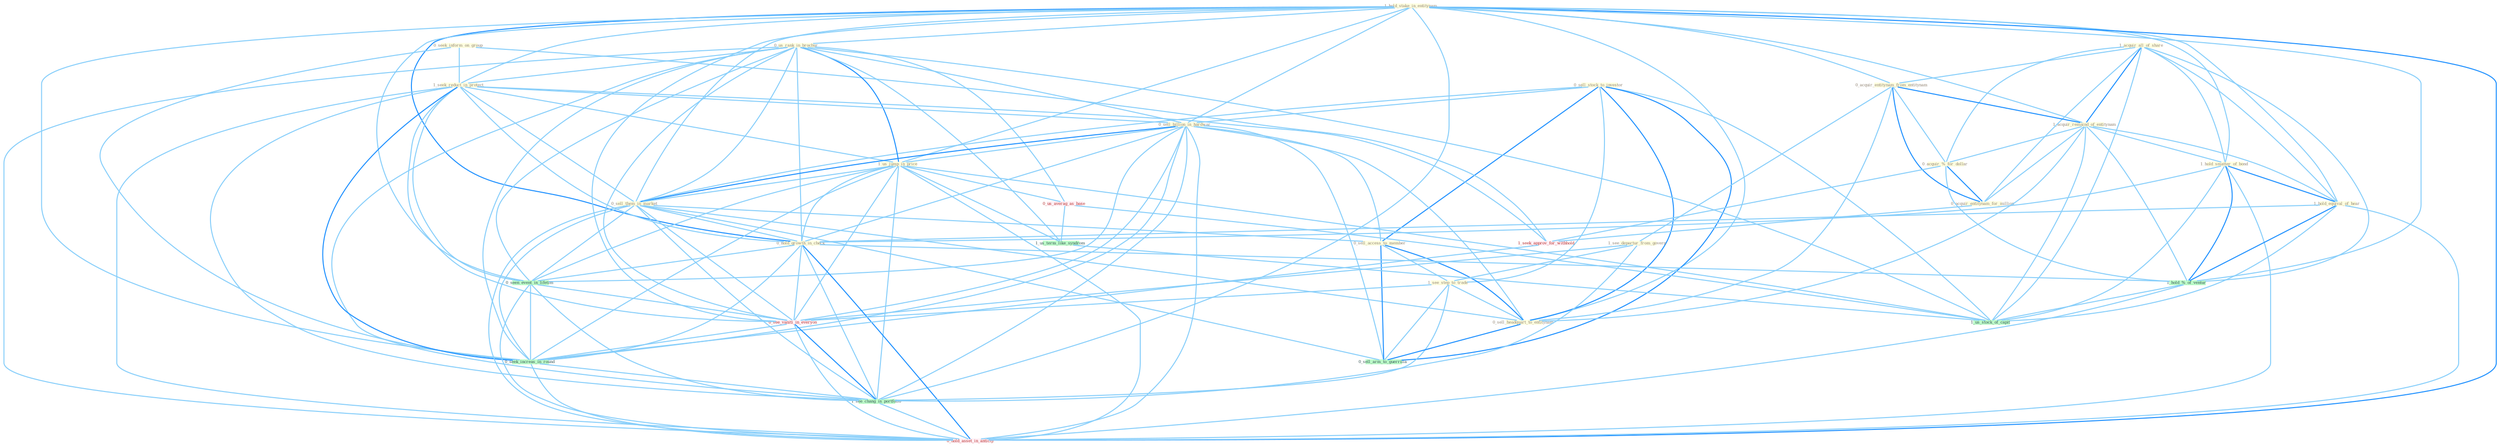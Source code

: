Graph G{ 
    node
    [shape=polygon,style=filled,width=.5,height=.06,color="#BDFCC9",fixedsize=true,fontsize=4,
    fontcolor="#2f4f4f"];
    {node
    [color="#ffffe0", fontcolor="#8b7d6b"] "1_acquir_all_of_share " "1_hold_stake_in_entitynam " "0_sell_stock_to_investor " "0_seek_inform_on_group " "0_us_rank_in_brochur " "0_acquir_entitynam_from_entitynam " "1_acquir_remaind_of_entitynam " "0_acquir_%_for_dollar " "1_seek_reduct_in_protect " "1_hold_smatter_of_bond " "0_sell_billion_in_hardwar " "1_us_jump_in_price " "0_sell_them_in_market " "0_sell_access_to_member " "1_hold_equival_of_hear " "1_see_departur_from_govern " "0_hold_growth_in_check " "1_see_step_to_trade " "0_acquir_entitynam_for_million " "0_sell_headquart_to_entitynam "}
{node [color="#fff0f5", fontcolor="#b22222"] "0_us_averag_as_base " "1_seek_approv_for_withhold " "0_see_vaniti_in_everyon " "0_hold_asset_in_anticip "}
edge [color="#B0E2FF"];

	"1_acquir_all_of_share " -- "0_acquir_entitynam_from_entitynam " [w="1", color="#87cefa" ];
	"1_acquir_all_of_share " -- "1_acquir_remaind_of_entitynam " [w="2", color="#1e90ff" , len=0.8];
	"1_acquir_all_of_share " -- "0_acquir_%_for_dollar " [w="1", color="#87cefa" ];
	"1_acquir_all_of_share " -- "1_hold_smatter_of_bond " [w="1", color="#87cefa" ];
	"1_acquir_all_of_share " -- "1_hold_equival_of_hear " [w="1", color="#87cefa" ];
	"1_acquir_all_of_share " -- "0_acquir_entitynam_for_million " [w="1", color="#87cefa" ];
	"1_acquir_all_of_share " -- "1_hold_%_of_ventur " [w="1", color="#87cefa" ];
	"1_acquir_all_of_share " -- "1_us_stock_of_capit " [w="1", color="#87cefa" ];
	"1_hold_stake_in_entitynam " -- "0_us_rank_in_brochur " [w="1", color="#87cefa" ];
	"1_hold_stake_in_entitynam " -- "0_acquir_entitynam_from_entitynam " [w="1", color="#87cefa" ];
	"1_hold_stake_in_entitynam " -- "1_acquir_remaind_of_entitynam " [w="1", color="#87cefa" ];
	"1_hold_stake_in_entitynam " -- "1_seek_reduct_in_protect " [w="1", color="#87cefa" ];
	"1_hold_stake_in_entitynam " -- "1_hold_smatter_of_bond " [w="1", color="#87cefa" ];
	"1_hold_stake_in_entitynam " -- "0_sell_billion_in_hardwar " [w="1", color="#87cefa" ];
	"1_hold_stake_in_entitynam " -- "1_us_jump_in_price " [w="1", color="#87cefa" ];
	"1_hold_stake_in_entitynam " -- "0_sell_them_in_market " [w="1", color="#87cefa" ];
	"1_hold_stake_in_entitynam " -- "1_hold_equival_of_hear " [w="1", color="#87cefa" ];
	"1_hold_stake_in_entitynam " -- "0_hold_growth_in_check " [w="2", color="#1e90ff" , len=0.8];
	"1_hold_stake_in_entitynam " -- "0_sell_headquart_to_entitynam " [w="1", color="#87cefa" ];
	"1_hold_stake_in_entitynam " -- "0_seen_event_in_lifetim " [w="1", color="#87cefa" ];
	"1_hold_stake_in_entitynam " -- "1_hold_%_of_ventur " [w="1", color="#87cefa" ];
	"1_hold_stake_in_entitynam " -- "0_see_vaniti_in_everyon " [w="1", color="#87cefa" ];
	"1_hold_stake_in_entitynam " -- "0_seek_increas_in_round " [w="1", color="#87cefa" ];
	"1_hold_stake_in_entitynam " -- "1_see_chang_in_portfolio " [w="1", color="#87cefa" ];
	"1_hold_stake_in_entitynam " -- "0_hold_asset_in_anticip " [w="2", color="#1e90ff" , len=0.8];
	"0_sell_stock_to_investor " -- "0_sell_billion_in_hardwar " [w="1", color="#87cefa" ];
	"0_sell_stock_to_investor " -- "0_sell_them_in_market " [w="1", color="#87cefa" ];
	"0_sell_stock_to_investor " -- "0_sell_access_to_member " [w="2", color="#1e90ff" , len=0.8];
	"0_sell_stock_to_investor " -- "1_see_step_to_trade " [w="1", color="#87cefa" ];
	"0_sell_stock_to_investor " -- "0_sell_headquart_to_entitynam " [w="2", color="#1e90ff" , len=0.8];
	"0_sell_stock_to_investor " -- "0_sell_arm_to_guerrilla " [w="2", color="#1e90ff" , len=0.8];
	"0_sell_stock_to_investor " -- "1_us_stock_of_capit " [w="1", color="#87cefa" ];
	"0_seek_inform_on_group " -- "1_seek_reduct_in_protect " [w="1", color="#87cefa" ];
	"0_seek_inform_on_group " -- "1_seek_approv_for_withhold " [w="1", color="#87cefa" ];
	"0_seek_inform_on_group " -- "0_seek_increas_in_round " [w="1", color="#87cefa" ];
	"0_us_rank_in_brochur " -- "1_seek_reduct_in_protect " [w="1", color="#87cefa" ];
	"0_us_rank_in_brochur " -- "0_sell_billion_in_hardwar " [w="1", color="#87cefa" ];
	"0_us_rank_in_brochur " -- "1_us_jump_in_price " [w="2", color="#1e90ff" , len=0.8];
	"0_us_rank_in_brochur " -- "0_sell_them_in_market " [w="1", color="#87cefa" ];
	"0_us_rank_in_brochur " -- "0_hold_growth_in_check " [w="1", color="#87cefa" ];
	"0_us_rank_in_brochur " -- "0_seen_event_in_lifetim " [w="1", color="#87cefa" ];
	"0_us_rank_in_brochur " -- "0_us_averag_as_base " [w="1", color="#87cefa" ];
	"0_us_rank_in_brochur " -- "1_us_term_like_syndrom " [w="1", color="#87cefa" ];
	"0_us_rank_in_brochur " -- "0_see_vaniti_in_everyon " [w="1", color="#87cefa" ];
	"0_us_rank_in_brochur " -- "0_seek_increas_in_round " [w="1", color="#87cefa" ];
	"0_us_rank_in_brochur " -- "1_us_stock_of_capit " [w="1", color="#87cefa" ];
	"0_us_rank_in_brochur " -- "1_see_chang_in_portfolio " [w="1", color="#87cefa" ];
	"0_us_rank_in_brochur " -- "0_hold_asset_in_anticip " [w="1", color="#87cefa" ];
	"0_acquir_entitynam_from_entitynam " -- "1_acquir_remaind_of_entitynam " [w="2", color="#1e90ff" , len=0.8];
	"0_acquir_entitynam_from_entitynam " -- "0_acquir_%_for_dollar " [w="1", color="#87cefa" ];
	"0_acquir_entitynam_from_entitynam " -- "1_see_departur_from_govern " [w="1", color="#87cefa" ];
	"0_acquir_entitynam_from_entitynam " -- "0_acquir_entitynam_for_million " [w="2", color="#1e90ff" , len=0.8];
	"0_acquir_entitynam_from_entitynam " -- "0_sell_headquart_to_entitynam " [w="1", color="#87cefa" ];
	"1_acquir_remaind_of_entitynam " -- "0_acquir_%_for_dollar " [w="1", color="#87cefa" ];
	"1_acquir_remaind_of_entitynam " -- "1_hold_smatter_of_bond " [w="1", color="#87cefa" ];
	"1_acquir_remaind_of_entitynam " -- "1_hold_equival_of_hear " [w="1", color="#87cefa" ];
	"1_acquir_remaind_of_entitynam " -- "0_acquir_entitynam_for_million " [w="1", color="#87cefa" ];
	"1_acquir_remaind_of_entitynam " -- "0_sell_headquart_to_entitynam " [w="1", color="#87cefa" ];
	"1_acquir_remaind_of_entitynam " -- "1_hold_%_of_ventur " [w="1", color="#87cefa" ];
	"1_acquir_remaind_of_entitynam " -- "1_us_stock_of_capit " [w="1", color="#87cefa" ];
	"0_acquir_%_for_dollar " -- "0_acquir_entitynam_for_million " [w="2", color="#1e90ff" , len=0.8];
	"0_acquir_%_for_dollar " -- "1_seek_approv_for_withhold " [w="1", color="#87cefa" ];
	"0_acquir_%_for_dollar " -- "1_hold_%_of_ventur " [w="1", color="#87cefa" ];
	"1_seek_reduct_in_protect " -- "0_sell_billion_in_hardwar " [w="1", color="#87cefa" ];
	"1_seek_reduct_in_protect " -- "1_us_jump_in_price " [w="1", color="#87cefa" ];
	"1_seek_reduct_in_protect " -- "0_sell_them_in_market " [w="1", color="#87cefa" ];
	"1_seek_reduct_in_protect " -- "0_hold_growth_in_check " [w="1", color="#87cefa" ];
	"1_seek_reduct_in_protect " -- "0_seen_event_in_lifetim " [w="1", color="#87cefa" ];
	"1_seek_reduct_in_protect " -- "1_seek_approv_for_withhold " [w="1", color="#87cefa" ];
	"1_seek_reduct_in_protect " -- "0_see_vaniti_in_everyon " [w="1", color="#87cefa" ];
	"1_seek_reduct_in_protect " -- "0_seek_increas_in_round " [w="2", color="#1e90ff" , len=0.8];
	"1_seek_reduct_in_protect " -- "1_see_chang_in_portfolio " [w="1", color="#87cefa" ];
	"1_seek_reduct_in_protect " -- "0_hold_asset_in_anticip " [w="1", color="#87cefa" ];
	"1_hold_smatter_of_bond " -- "1_hold_equival_of_hear " [w="2", color="#1e90ff" , len=0.8];
	"1_hold_smatter_of_bond " -- "0_hold_growth_in_check " [w="1", color="#87cefa" ];
	"1_hold_smatter_of_bond " -- "1_hold_%_of_ventur " [w="2", color="#1e90ff" , len=0.8];
	"1_hold_smatter_of_bond " -- "1_us_stock_of_capit " [w="1", color="#87cefa" ];
	"1_hold_smatter_of_bond " -- "0_hold_asset_in_anticip " [w="1", color="#87cefa" ];
	"0_sell_billion_in_hardwar " -- "1_us_jump_in_price " [w="1", color="#87cefa" ];
	"0_sell_billion_in_hardwar " -- "0_sell_them_in_market " [w="2", color="#1e90ff" , len=0.8];
	"0_sell_billion_in_hardwar " -- "0_sell_access_to_member " [w="1", color="#87cefa" ];
	"0_sell_billion_in_hardwar " -- "0_hold_growth_in_check " [w="1", color="#87cefa" ];
	"0_sell_billion_in_hardwar " -- "0_sell_headquart_to_entitynam " [w="1", color="#87cefa" ];
	"0_sell_billion_in_hardwar " -- "0_seen_event_in_lifetim " [w="1", color="#87cefa" ];
	"0_sell_billion_in_hardwar " -- "0_see_vaniti_in_everyon " [w="1", color="#87cefa" ];
	"0_sell_billion_in_hardwar " -- "0_sell_arm_to_guerrilla " [w="1", color="#87cefa" ];
	"0_sell_billion_in_hardwar " -- "0_seek_increas_in_round " [w="1", color="#87cefa" ];
	"0_sell_billion_in_hardwar " -- "1_see_chang_in_portfolio " [w="1", color="#87cefa" ];
	"0_sell_billion_in_hardwar " -- "0_hold_asset_in_anticip " [w="1", color="#87cefa" ];
	"1_us_jump_in_price " -- "0_sell_them_in_market " [w="1", color="#87cefa" ];
	"1_us_jump_in_price " -- "0_hold_growth_in_check " [w="1", color="#87cefa" ];
	"1_us_jump_in_price " -- "0_seen_event_in_lifetim " [w="1", color="#87cefa" ];
	"1_us_jump_in_price " -- "0_us_averag_as_base " [w="1", color="#87cefa" ];
	"1_us_jump_in_price " -- "1_us_term_like_syndrom " [w="1", color="#87cefa" ];
	"1_us_jump_in_price " -- "0_see_vaniti_in_everyon " [w="1", color="#87cefa" ];
	"1_us_jump_in_price " -- "0_seek_increas_in_round " [w="1", color="#87cefa" ];
	"1_us_jump_in_price " -- "1_us_stock_of_capit " [w="1", color="#87cefa" ];
	"1_us_jump_in_price " -- "1_see_chang_in_portfolio " [w="1", color="#87cefa" ];
	"1_us_jump_in_price " -- "0_hold_asset_in_anticip " [w="1", color="#87cefa" ];
	"0_sell_them_in_market " -- "0_sell_access_to_member " [w="1", color="#87cefa" ];
	"0_sell_them_in_market " -- "0_hold_growth_in_check " [w="1", color="#87cefa" ];
	"0_sell_them_in_market " -- "0_sell_headquart_to_entitynam " [w="1", color="#87cefa" ];
	"0_sell_them_in_market " -- "0_seen_event_in_lifetim " [w="1", color="#87cefa" ];
	"0_sell_them_in_market " -- "0_see_vaniti_in_everyon " [w="1", color="#87cefa" ];
	"0_sell_them_in_market " -- "0_sell_arm_to_guerrilla " [w="1", color="#87cefa" ];
	"0_sell_them_in_market " -- "0_seek_increas_in_round " [w="1", color="#87cefa" ];
	"0_sell_them_in_market " -- "1_see_chang_in_portfolio " [w="1", color="#87cefa" ];
	"0_sell_them_in_market " -- "0_hold_asset_in_anticip " [w="1", color="#87cefa" ];
	"0_sell_access_to_member " -- "1_see_step_to_trade " [w="1", color="#87cefa" ];
	"0_sell_access_to_member " -- "0_sell_headquart_to_entitynam " [w="2", color="#1e90ff" , len=0.8];
	"0_sell_access_to_member " -- "0_sell_arm_to_guerrilla " [w="2", color="#1e90ff" , len=0.8];
	"1_hold_equival_of_hear " -- "0_hold_growth_in_check " [w="1", color="#87cefa" ];
	"1_hold_equival_of_hear " -- "1_hold_%_of_ventur " [w="2", color="#1e90ff" , len=0.8];
	"1_hold_equival_of_hear " -- "1_us_stock_of_capit " [w="1", color="#87cefa" ];
	"1_hold_equival_of_hear " -- "0_hold_asset_in_anticip " [w="1", color="#87cefa" ];
	"1_see_departur_from_govern " -- "1_see_step_to_trade " [w="1", color="#87cefa" ];
	"1_see_departur_from_govern " -- "0_see_vaniti_in_everyon " [w="1", color="#87cefa" ];
	"1_see_departur_from_govern " -- "1_see_chang_in_portfolio " [w="1", color="#87cefa" ];
	"0_hold_growth_in_check " -- "0_seen_event_in_lifetim " [w="1", color="#87cefa" ];
	"0_hold_growth_in_check " -- "1_hold_%_of_ventur " [w="1", color="#87cefa" ];
	"0_hold_growth_in_check " -- "0_see_vaniti_in_everyon " [w="1", color="#87cefa" ];
	"0_hold_growth_in_check " -- "0_seek_increas_in_round " [w="1", color="#87cefa" ];
	"0_hold_growth_in_check " -- "1_see_chang_in_portfolio " [w="1", color="#87cefa" ];
	"0_hold_growth_in_check " -- "0_hold_asset_in_anticip " [w="2", color="#1e90ff" , len=0.8];
	"1_see_step_to_trade " -- "0_sell_headquart_to_entitynam " [w="1", color="#87cefa" ];
	"1_see_step_to_trade " -- "0_see_vaniti_in_everyon " [w="1", color="#87cefa" ];
	"1_see_step_to_trade " -- "0_sell_arm_to_guerrilla " [w="1", color="#87cefa" ];
	"1_see_step_to_trade " -- "1_see_chang_in_portfolio " [w="1", color="#87cefa" ];
	"0_acquir_entitynam_for_million " -- "1_seek_approv_for_withhold " [w="1", color="#87cefa" ];
	"0_sell_headquart_to_entitynam " -- "0_sell_arm_to_guerrilla " [w="2", color="#1e90ff" , len=0.8];
	"0_seen_event_in_lifetim " -- "0_see_vaniti_in_everyon " [w="1", color="#87cefa" ];
	"0_seen_event_in_lifetim " -- "0_seek_increas_in_round " [w="1", color="#87cefa" ];
	"0_seen_event_in_lifetim " -- "1_see_chang_in_portfolio " [w="1", color="#87cefa" ];
	"0_seen_event_in_lifetim " -- "0_hold_asset_in_anticip " [w="1", color="#87cefa" ];
	"0_us_averag_as_base " -- "1_us_term_like_syndrom " [w="1", color="#87cefa" ];
	"0_us_averag_as_base " -- "1_us_stock_of_capit " [w="1", color="#87cefa" ];
	"1_us_term_like_syndrom " -- "1_us_stock_of_capit " [w="1", color="#87cefa" ];
	"1_seek_approv_for_withhold " -- "0_seek_increas_in_round " [w="1", color="#87cefa" ];
	"1_hold_%_of_ventur " -- "1_us_stock_of_capit " [w="1", color="#87cefa" ];
	"1_hold_%_of_ventur " -- "0_hold_asset_in_anticip " [w="1", color="#87cefa" ];
	"0_see_vaniti_in_everyon " -- "0_seek_increas_in_round " [w="1", color="#87cefa" ];
	"0_see_vaniti_in_everyon " -- "1_see_chang_in_portfolio " [w="2", color="#1e90ff" , len=0.8];
	"0_see_vaniti_in_everyon " -- "0_hold_asset_in_anticip " [w="1", color="#87cefa" ];
	"0_seek_increas_in_round " -- "1_see_chang_in_portfolio " [w="1", color="#87cefa" ];
	"0_seek_increas_in_round " -- "0_hold_asset_in_anticip " [w="1", color="#87cefa" ];
	"1_see_chang_in_portfolio " -- "0_hold_asset_in_anticip " [w="1", color="#87cefa" ];
}